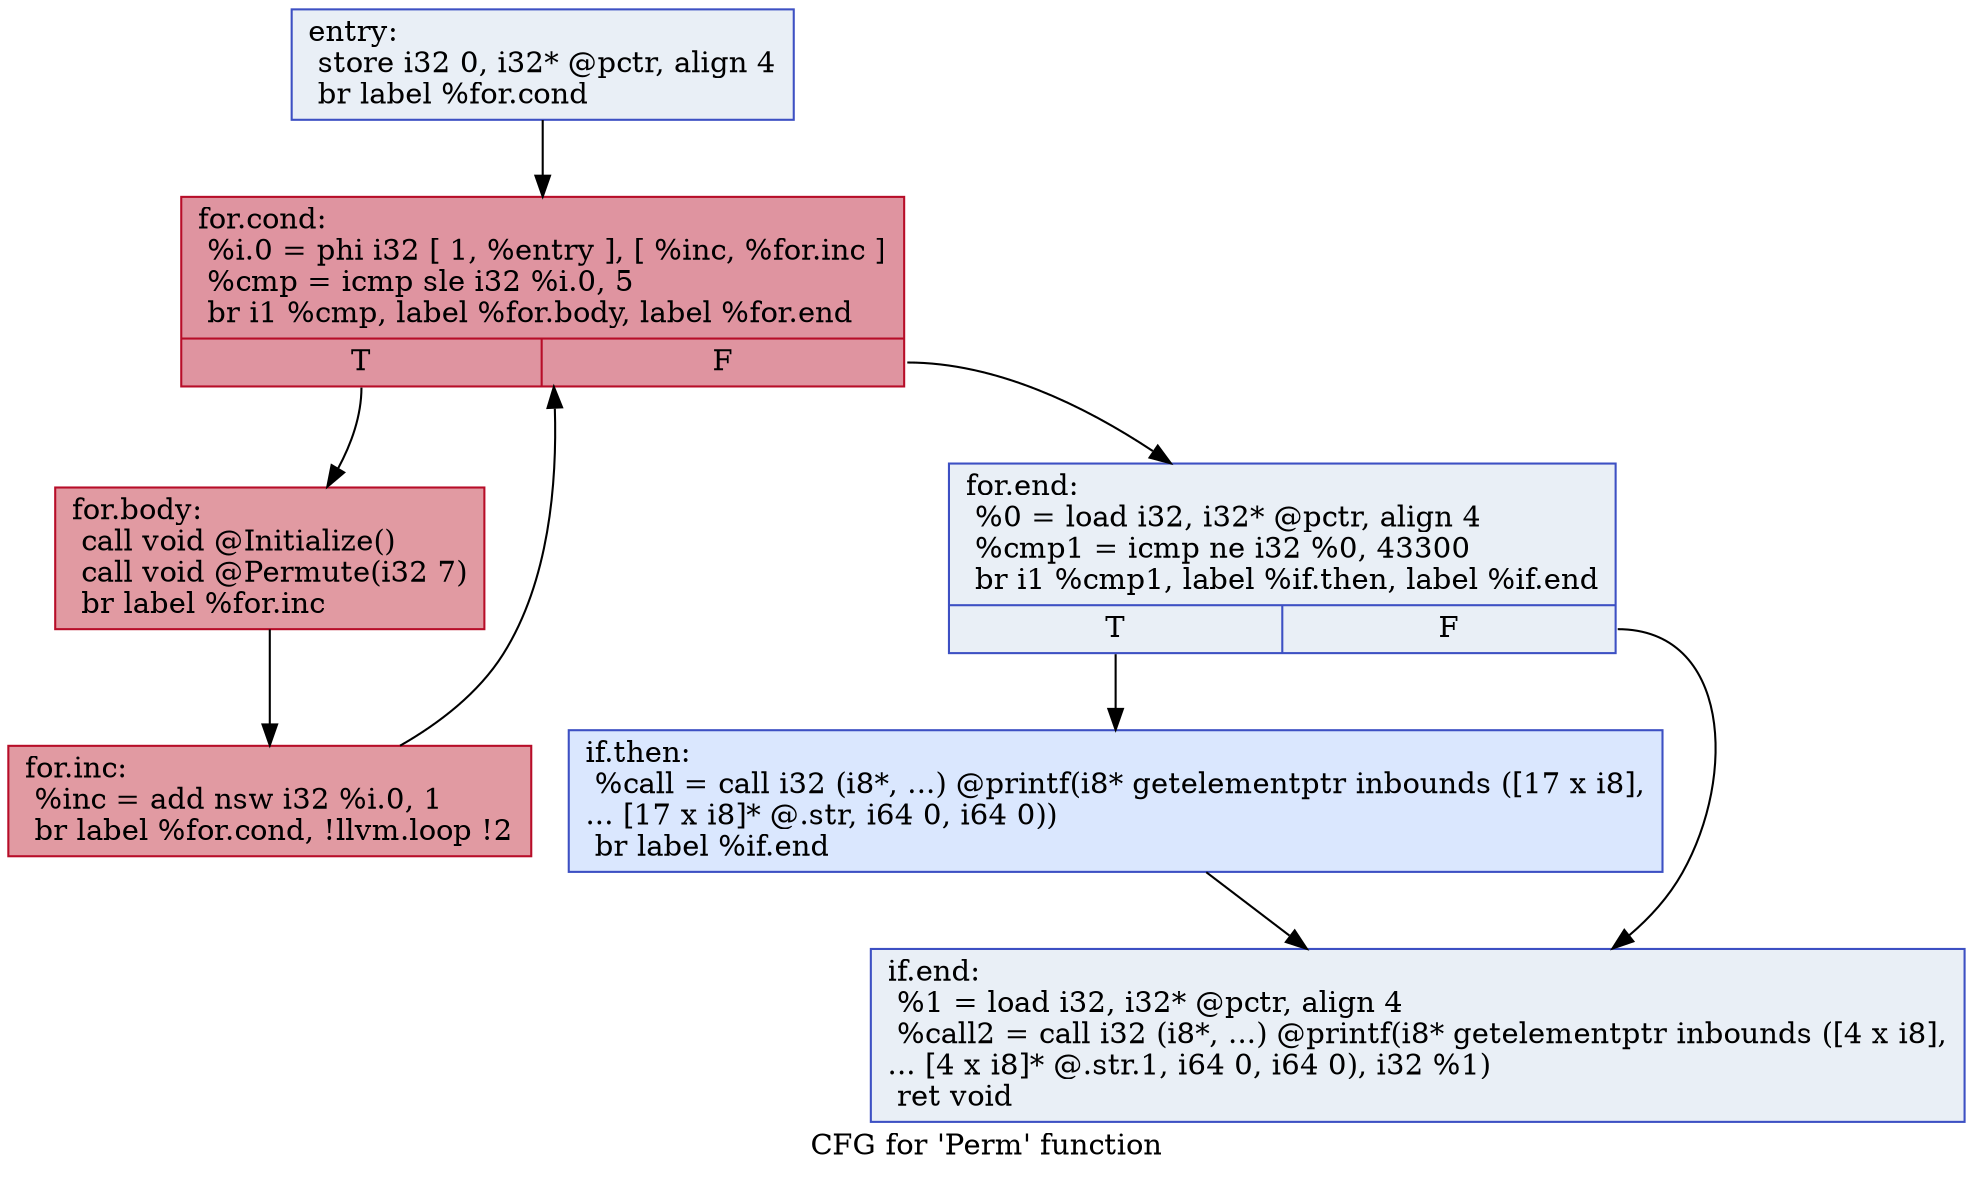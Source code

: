 digraph "CFG for 'Perm' function" {
	label="CFG for 'Perm' function";

	Node0x55f0464d9320 [shape=record,color="#3d50c3ff", style=filled, fillcolor="#cedaeb70",label="{entry:\l  store i32 0, i32* @pctr, align 4\l  br label %for.cond\l}"];
	Node0x55f0464d9320 -> Node0x55f0464d9960;
	Node0x55f0464d9960 [shape=record,color="#b70d28ff", style=filled, fillcolor="#b70d2870",label="{for.cond:                                         \l  %i.0 = phi i32 [ 1, %entry ], [ %inc, %for.inc ]\l  %cmp = icmp sle i32 %i.0, 5\l  br i1 %cmp, label %for.body, label %for.end\l|{<s0>T|<s1>F}}"];
	Node0x55f0464d9960:s0 -> Node0x55f0464d99b0;
	Node0x55f0464d9960:s1 -> Node0x55f0464d9a50;
	Node0x55f0464d99b0 [shape=record,color="#b70d28ff", style=filled, fillcolor="#bb1b2c70",label="{for.body:                                         \l  call void @Initialize()\l  call void @Permute(i32 7)\l  br label %for.inc\l}"];
	Node0x55f0464d99b0 -> Node0x55f0464d9a00;
	Node0x55f0464d9a00 [shape=record,color="#b70d28ff", style=filled, fillcolor="#bb1b2c70",label="{for.inc:                                          \l  %inc = add nsw i32 %i.0, 1\l  br label %for.cond, !llvm.loop !2\l}"];
	Node0x55f0464d9a00 -> Node0x55f0464d9960;
	Node0x55f0464d9a50 [shape=record,color="#3d50c3ff", style=filled, fillcolor="#cedaeb70",label="{for.end:                                          \l  %0 = load i32, i32* @pctr, align 4\l  %cmp1 = icmp ne i32 %0, 43300\l  br i1 %cmp1, label %if.then, label %if.end\l|{<s0>T|<s1>F}}"];
	Node0x55f0464d9a50:s0 -> Node0x55f0464d9aa0;
	Node0x55f0464d9a50:s1 -> Node0x55f0464d9af0;
	Node0x55f0464d9aa0 [shape=record,color="#3d50c3ff", style=filled, fillcolor="#abc8fd70",label="{if.then:                                          \l  %call = call i32 (i8*, ...) @printf(i8* getelementptr inbounds ([17 x i8],\l... [17 x i8]* @.str, i64 0, i64 0))\l  br label %if.end\l}"];
	Node0x55f0464d9aa0 -> Node0x55f0464d9af0;
	Node0x55f0464d9af0 [shape=record,color="#3d50c3ff", style=filled, fillcolor="#cedaeb70",label="{if.end:                                           \l  %1 = load i32, i32* @pctr, align 4\l  %call2 = call i32 (i8*, ...) @printf(i8* getelementptr inbounds ([4 x i8],\l... [4 x i8]* @.str.1, i64 0, i64 0), i32 %1)\l  ret void\l}"];
}
